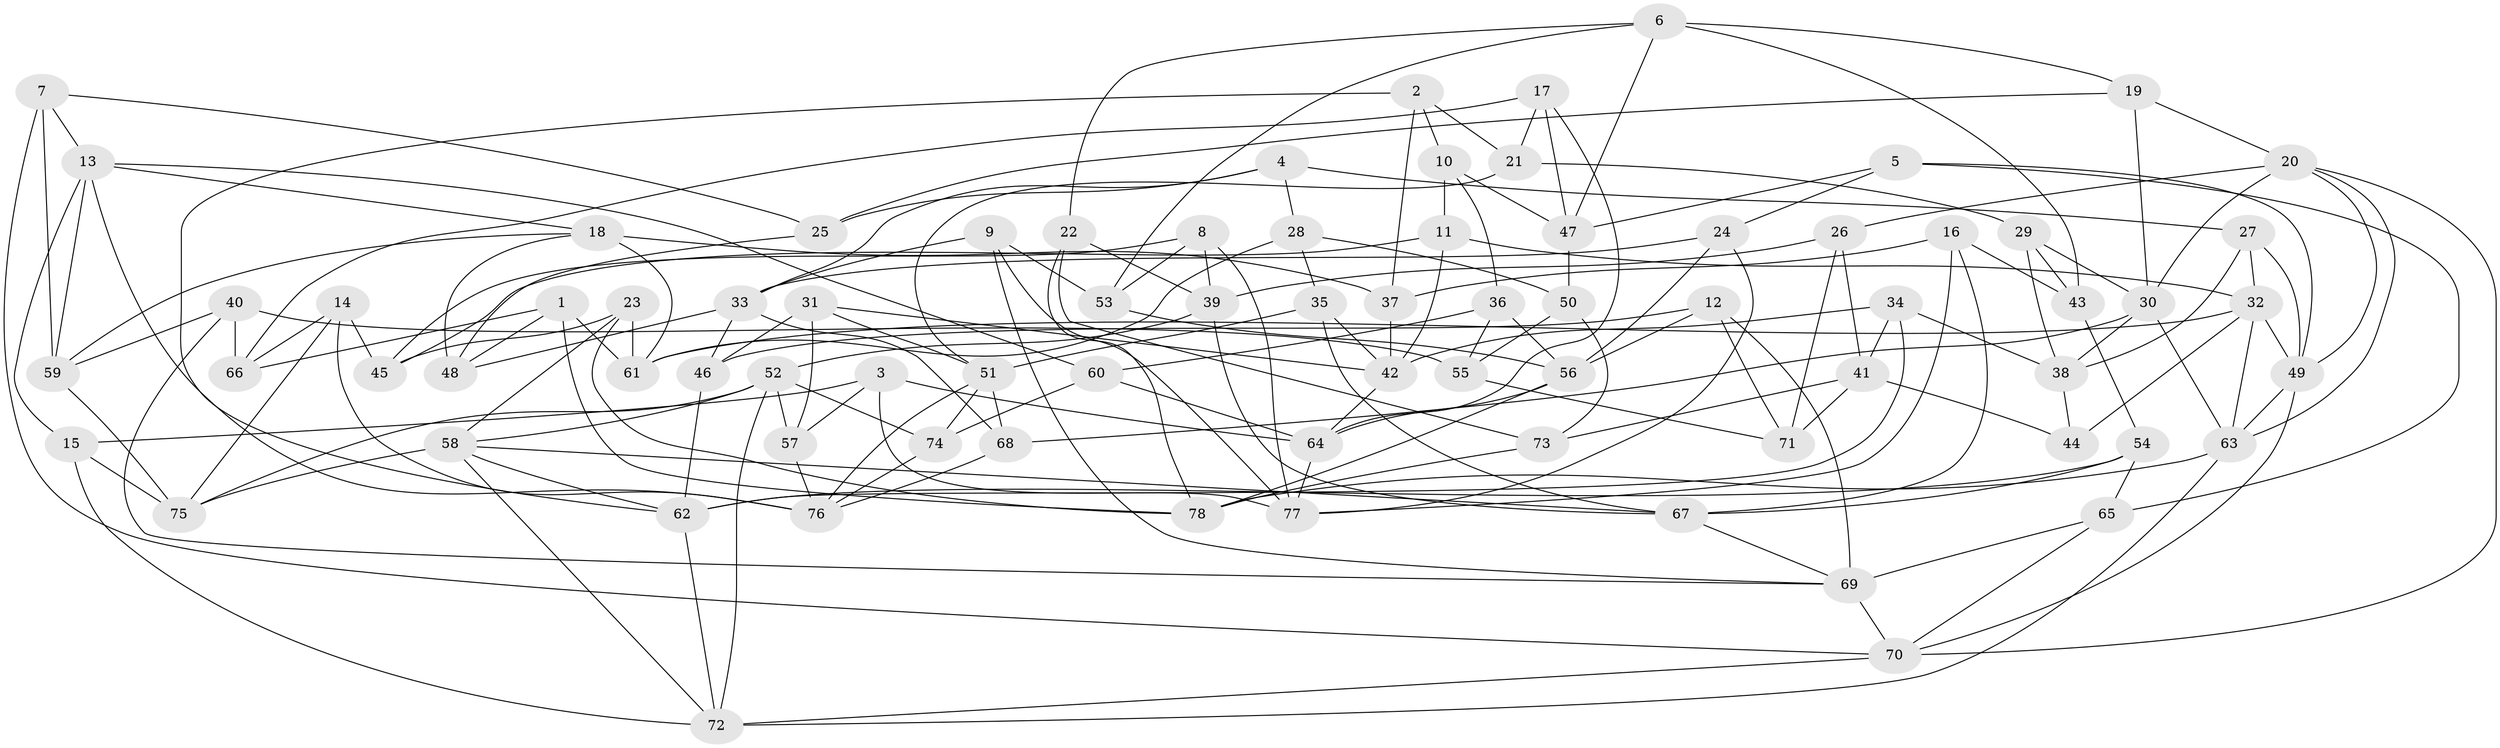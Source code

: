 // original degree distribution, {4: 1.0}
// Generated by graph-tools (version 1.1) at 2025/38/03/04/25 23:38:17]
// undirected, 78 vertices, 181 edges
graph export_dot {
  node [color=gray90,style=filled];
  1;
  2;
  3;
  4;
  5;
  6;
  7;
  8;
  9;
  10;
  11;
  12;
  13;
  14;
  15;
  16;
  17;
  18;
  19;
  20;
  21;
  22;
  23;
  24;
  25;
  26;
  27;
  28;
  29;
  30;
  31;
  32;
  33;
  34;
  35;
  36;
  37;
  38;
  39;
  40;
  41;
  42;
  43;
  44;
  45;
  46;
  47;
  48;
  49;
  50;
  51;
  52;
  53;
  54;
  55;
  56;
  57;
  58;
  59;
  60;
  61;
  62;
  63;
  64;
  65;
  66;
  67;
  68;
  69;
  70;
  71;
  72;
  73;
  74;
  75;
  76;
  77;
  78;
  1 -- 48 [weight=1.0];
  1 -- 61 [weight=1.0];
  1 -- 66 [weight=1.0];
  1 -- 78 [weight=1.0];
  2 -- 10 [weight=1.0];
  2 -- 21 [weight=1.0];
  2 -- 37 [weight=1.0];
  2 -- 62 [weight=1.0];
  3 -- 15 [weight=1.0];
  3 -- 57 [weight=1.0];
  3 -- 64 [weight=1.0];
  3 -- 77 [weight=1.0];
  4 -- 25 [weight=1.0];
  4 -- 27 [weight=1.0];
  4 -- 28 [weight=1.0];
  4 -- 33 [weight=1.0];
  5 -- 24 [weight=1.0];
  5 -- 47 [weight=1.0];
  5 -- 49 [weight=1.0];
  5 -- 65 [weight=1.0];
  6 -- 19 [weight=1.0];
  6 -- 22 [weight=1.0];
  6 -- 43 [weight=1.0];
  6 -- 47 [weight=2.0];
  6 -- 53 [weight=1.0];
  7 -- 13 [weight=1.0];
  7 -- 25 [weight=1.0];
  7 -- 59 [weight=1.0];
  7 -- 70 [weight=1.0];
  8 -- 39 [weight=1.0];
  8 -- 45 [weight=1.0];
  8 -- 53 [weight=1.0];
  8 -- 77 [weight=1.0];
  9 -- 33 [weight=1.0];
  9 -- 53 [weight=1.0];
  9 -- 69 [weight=1.0];
  9 -- 77 [weight=1.0];
  10 -- 11 [weight=1.0];
  10 -- 36 [weight=1.0];
  10 -- 47 [weight=1.0];
  11 -- 32 [weight=1.0];
  11 -- 42 [weight=1.0];
  11 -- 45 [weight=1.0];
  12 -- 46 [weight=1.0];
  12 -- 56 [weight=1.0];
  12 -- 69 [weight=1.0];
  12 -- 71 [weight=1.0];
  13 -- 15 [weight=1.0];
  13 -- 18 [weight=1.0];
  13 -- 59 [weight=1.0];
  13 -- 60 [weight=1.0];
  13 -- 76 [weight=1.0];
  14 -- 45 [weight=1.0];
  14 -- 66 [weight=1.0];
  14 -- 75 [weight=1.0];
  14 -- 76 [weight=1.0];
  15 -- 72 [weight=1.0];
  15 -- 75 [weight=1.0];
  16 -- 37 [weight=1.0];
  16 -- 43 [weight=1.0];
  16 -- 67 [weight=1.0];
  16 -- 77 [weight=1.0];
  17 -- 21 [weight=1.0];
  17 -- 47 [weight=1.0];
  17 -- 64 [weight=1.0];
  17 -- 66 [weight=1.0];
  18 -- 37 [weight=1.0];
  18 -- 48 [weight=1.0];
  18 -- 59 [weight=1.0];
  18 -- 61 [weight=2.0];
  19 -- 20 [weight=1.0];
  19 -- 25 [weight=1.0];
  19 -- 30 [weight=1.0];
  20 -- 26 [weight=1.0];
  20 -- 30 [weight=1.0];
  20 -- 49 [weight=1.0];
  20 -- 63 [weight=1.0];
  20 -- 70 [weight=1.0];
  21 -- 29 [weight=1.0];
  21 -- 51 [weight=1.0];
  22 -- 39 [weight=2.0];
  22 -- 73 [weight=2.0];
  22 -- 78 [weight=1.0];
  23 -- 45 [weight=1.0];
  23 -- 58 [weight=1.0];
  23 -- 61 [weight=1.0];
  23 -- 78 [weight=1.0];
  24 -- 33 [weight=1.0];
  24 -- 56 [weight=1.0];
  24 -- 77 [weight=1.0];
  25 -- 48 [weight=1.0];
  26 -- 39 [weight=1.0];
  26 -- 41 [weight=1.0];
  26 -- 71 [weight=1.0];
  27 -- 32 [weight=1.0];
  27 -- 38 [weight=1.0];
  27 -- 49 [weight=1.0];
  28 -- 35 [weight=1.0];
  28 -- 50 [weight=1.0];
  28 -- 61 [weight=1.0];
  29 -- 30 [weight=1.0];
  29 -- 38 [weight=1.0];
  29 -- 43 [weight=1.0];
  30 -- 38 [weight=1.0];
  30 -- 63 [weight=1.0];
  30 -- 68 [weight=1.0];
  31 -- 42 [weight=1.0];
  31 -- 46 [weight=1.0];
  31 -- 51 [weight=1.0];
  31 -- 57 [weight=1.0];
  32 -- 44 [weight=1.0];
  32 -- 49 [weight=1.0];
  32 -- 61 [weight=1.0];
  32 -- 63 [weight=1.0];
  33 -- 46 [weight=1.0];
  33 -- 48 [weight=1.0];
  33 -- 68 [weight=1.0];
  34 -- 38 [weight=1.0];
  34 -- 41 [weight=1.0];
  34 -- 42 [weight=1.0];
  34 -- 62 [weight=1.0];
  35 -- 42 [weight=1.0];
  35 -- 51 [weight=1.0];
  35 -- 67 [weight=1.0];
  36 -- 55 [weight=1.0];
  36 -- 56 [weight=1.0];
  36 -- 60 [weight=1.0];
  37 -- 42 [weight=1.0];
  38 -- 44 [weight=2.0];
  39 -- 52 [weight=1.0];
  39 -- 67 [weight=1.0];
  40 -- 55 [weight=1.0];
  40 -- 59 [weight=1.0];
  40 -- 66 [weight=1.0];
  40 -- 69 [weight=1.0];
  41 -- 44 [weight=1.0];
  41 -- 71 [weight=1.0];
  41 -- 73 [weight=2.0];
  42 -- 64 [weight=1.0];
  43 -- 54 [weight=1.0];
  46 -- 62 [weight=1.0];
  47 -- 50 [weight=1.0];
  49 -- 63 [weight=1.0];
  49 -- 70 [weight=1.0];
  50 -- 55 [weight=1.0];
  50 -- 73 [weight=1.0];
  51 -- 68 [weight=1.0];
  51 -- 74 [weight=1.0];
  51 -- 76 [weight=1.0];
  52 -- 57 [weight=1.0];
  52 -- 58 [weight=1.0];
  52 -- 72 [weight=1.0];
  52 -- 74 [weight=1.0];
  52 -- 75 [weight=1.0];
  53 -- 56 [weight=1.0];
  54 -- 62 [weight=1.0];
  54 -- 65 [weight=1.0];
  54 -- 67 [weight=1.0];
  55 -- 71 [weight=1.0];
  56 -- 64 [weight=1.0];
  56 -- 78 [weight=1.0];
  57 -- 76 [weight=1.0];
  58 -- 62 [weight=1.0];
  58 -- 67 [weight=1.0];
  58 -- 72 [weight=1.0];
  58 -- 75 [weight=1.0];
  59 -- 75 [weight=2.0];
  60 -- 64 [weight=1.0];
  60 -- 74 [weight=1.0];
  62 -- 72 [weight=1.0];
  63 -- 72 [weight=1.0];
  63 -- 78 [weight=1.0];
  64 -- 77 [weight=1.0];
  65 -- 69 [weight=1.0];
  65 -- 70 [weight=1.0];
  67 -- 69 [weight=1.0];
  68 -- 76 [weight=1.0];
  69 -- 70 [weight=1.0];
  70 -- 72 [weight=1.0];
  73 -- 78 [weight=1.0];
  74 -- 76 [weight=1.0];
}
